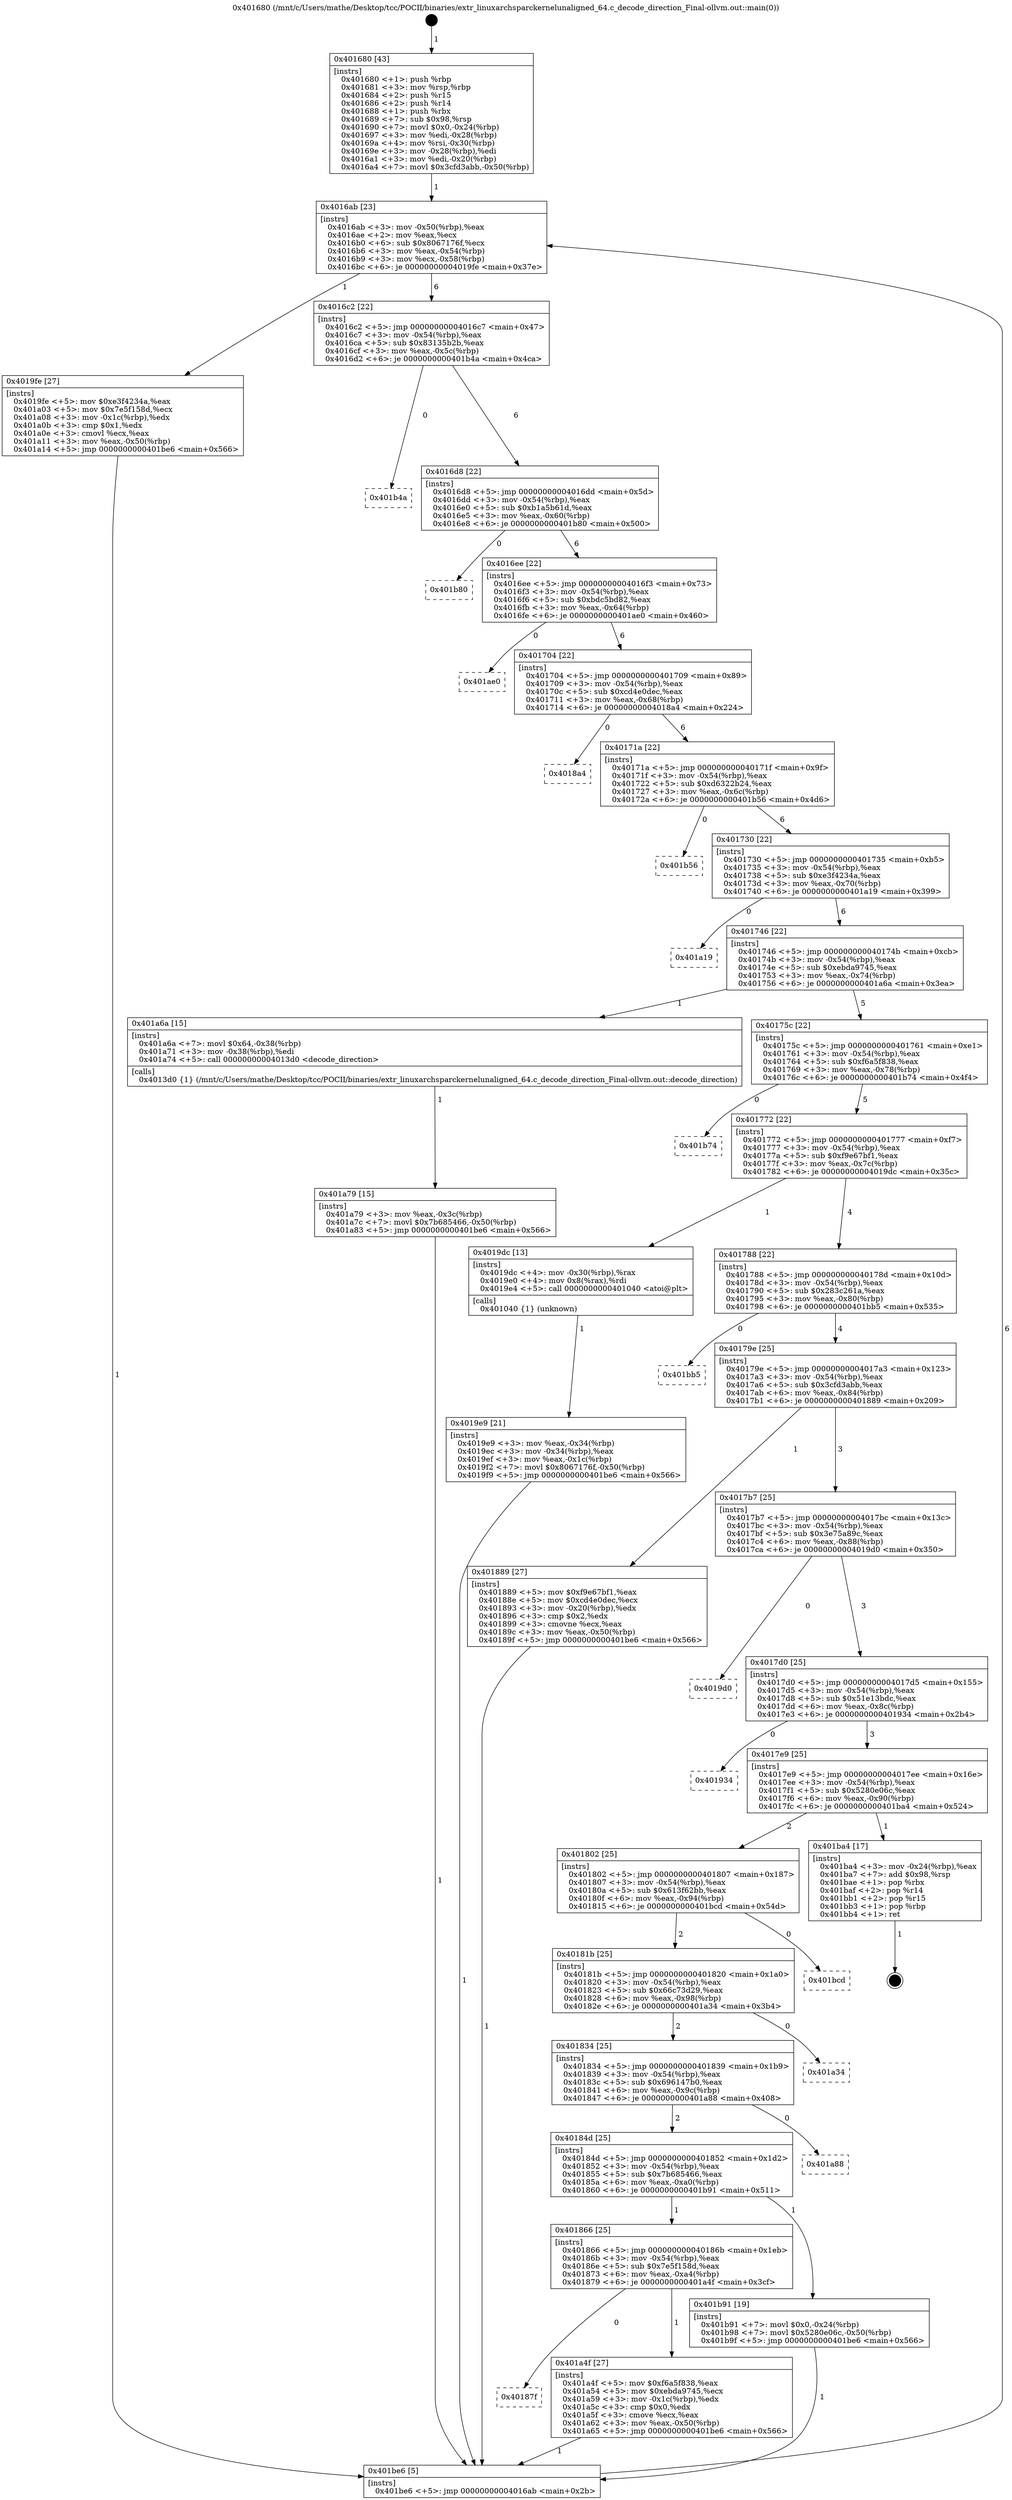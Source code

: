 digraph "0x401680" {
  label = "0x401680 (/mnt/c/Users/mathe/Desktop/tcc/POCII/binaries/extr_linuxarchsparckernelunaligned_64.c_decode_direction_Final-ollvm.out::main(0))"
  labelloc = "t"
  node[shape=record]

  Entry [label="",width=0.3,height=0.3,shape=circle,fillcolor=black,style=filled]
  "0x4016ab" [label="{
     0x4016ab [23]\l
     | [instrs]\l
     &nbsp;&nbsp;0x4016ab \<+3\>: mov -0x50(%rbp),%eax\l
     &nbsp;&nbsp;0x4016ae \<+2\>: mov %eax,%ecx\l
     &nbsp;&nbsp;0x4016b0 \<+6\>: sub $0x8067176f,%ecx\l
     &nbsp;&nbsp;0x4016b6 \<+3\>: mov %eax,-0x54(%rbp)\l
     &nbsp;&nbsp;0x4016b9 \<+3\>: mov %ecx,-0x58(%rbp)\l
     &nbsp;&nbsp;0x4016bc \<+6\>: je 00000000004019fe \<main+0x37e\>\l
  }"]
  "0x4019fe" [label="{
     0x4019fe [27]\l
     | [instrs]\l
     &nbsp;&nbsp;0x4019fe \<+5\>: mov $0xe3f4234a,%eax\l
     &nbsp;&nbsp;0x401a03 \<+5\>: mov $0x7e5f158d,%ecx\l
     &nbsp;&nbsp;0x401a08 \<+3\>: mov -0x1c(%rbp),%edx\l
     &nbsp;&nbsp;0x401a0b \<+3\>: cmp $0x1,%edx\l
     &nbsp;&nbsp;0x401a0e \<+3\>: cmovl %ecx,%eax\l
     &nbsp;&nbsp;0x401a11 \<+3\>: mov %eax,-0x50(%rbp)\l
     &nbsp;&nbsp;0x401a14 \<+5\>: jmp 0000000000401be6 \<main+0x566\>\l
  }"]
  "0x4016c2" [label="{
     0x4016c2 [22]\l
     | [instrs]\l
     &nbsp;&nbsp;0x4016c2 \<+5\>: jmp 00000000004016c7 \<main+0x47\>\l
     &nbsp;&nbsp;0x4016c7 \<+3\>: mov -0x54(%rbp),%eax\l
     &nbsp;&nbsp;0x4016ca \<+5\>: sub $0x83135b2b,%eax\l
     &nbsp;&nbsp;0x4016cf \<+3\>: mov %eax,-0x5c(%rbp)\l
     &nbsp;&nbsp;0x4016d2 \<+6\>: je 0000000000401b4a \<main+0x4ca\>\l
  }"]
  Exit [label="",width=0.3,height=0.3,shape=circle,fillcolor=black,style=filled,peripheries=2]
  "0x401b4a" [label="{
     0x401b4a\l
  }", style=dashed]
  "0x4016d8" [label="{
     0x4016d8 [22]\l
     | [instrs]\l
     &nbsp;&nbsp;0x4016d8 \<+5\>: jmp 00000000004016dd \<main+0x5d\>\l
     &nbsp;&nbsp;0x4016dd \<+3\>: mov -0x54(%rbp),%eax\l
     &nbsp;&nbsp;0x4016e0 \<+5\>: sub $0xb1a5b61d,%eax\l
     &nbsp;&nbsp;0x4016e5 \<+3\>: mov %eax,-0x60(%rbp)\l
     &nbsp;&nbsp;0x4016e8 \<+6\>: je 0000000000401b80 \<main+0x500\>\l
  }"]
  "0x401a79" [label="{
     0x401a79 [15]\l
     | [instrs]\l
     &nbsp;&nbsp;0x401a79 \<+3\>: mov %eax,-0x3c(%rbp)\l
     &nbsp;&nbsp;0x401a7c \<+7\>: movl $0x7b685466,-0x50(%rbp)\l
     &nbsp;&nbsp;0x401a83 \<+5\>: jmp 0000000000401be6 \<main+0x566\>\l
  }"]
  "0x401b80" [label="{
     0x401b80\l
  }", style=dashed]
  "0x4016ee" [label="{
     0x4016ee [22]\l
     | [instrs]\l
     &nbsp;&nbsp;0x4016ee \<+5\>: jmp 00000000004016f3 \<main+0x73\>\l
     &nbsp;&nbsp;0x4016f3 \<+3\>: mov -0x54(%rbp),%eax\l
     &nbsp;&nbsp;0x4016f6 \<+5\>: sub $0xbdc5bd82,%eax\l
     &nbsp;&nbsp;0x4016fb \<+3\>: mov %eax,-0x64(%rbp)\l
     &nbsp;&nbsp;0x4016fe \<+6\>: je 0000000000401ae0 \<main+0x460\>\l
  }"]
  "0x40187f" [label="{
     0x40187f\l
  }", style=dashed]
  "0x401ae0" [label="{
     0x401ae0\l
  }", style=dashed]
  "0x401704" [label="{
     0x401704 [22]\l
     | [instrs]\l
     &nbsp;&nbsp;0x401704 \<+5\>: jmp 0000000000401709 \<main+0x89\>\l
     &nbsp;&nbsp;0x401709 \<+3\>: mov -0x54(%rbp),%eax\l
     &nbsp;&nbsp;0x40170c \<+5\>: sub $0xcd4e0dec,%eax\l
     &nbsp;&nbsp;0x401711 \<+3\>: mov %eax,-0x68(%rbp)\l
     &nbsp;&nbsp;0x401714 \<+6\>: je 00000000004018a4 \<main+0x224\>\l
  }"]
  "0x401a4f" [label="{
     0x401a4f [27]\l
     | [instrs]\l
     &nbsp;&nbsp;0x401a4f \<+5\>: mov $0xf6a5f838,%eax\l
     &nbsp;&nbsp;0x401a54 \<+5\>: mov $0xebda9745,%ecx\l
     &nbsp;&nbsp;0x401a59 \<+3\>: mov -0x1c(%rbp),%edx\l
     &nbsp;&nbsp;0x401a5c \<+3\>: cmp $0x0,%edx\l
     &nbsp;&nbsp;0x401a5f \<+3\>: cmove %ecx,%eax\l
     &nbsp;&nbsp;0x401a62 \<+3\>: mov %eax,-0x50(%rbp)\l
     &nbsp;&nbsp;0x401a65 \<+5\>: jmp 0000000000401be6 \<main+0x566\>\l
  }"]
  "0x4018a4" [label="{
     0x4018a4\l
  }", style=dashed]
  "0x40171a" [label="{
     0x40171a [22]\l
     | [instrs]\l
     &nbsp;&nbsp;0x40171a \<+5\>: jmp 000000000040171f \<main+0x9f\>\l
     &nbsp;&nbsp;0x40171f \<+3\>: mov -0x54(%rbp),%eax\l
     &nbsp;&nbsp;0x401722 \<+5\>: sub $0xd6322b24,%eax\l
     &nbsp;&nbsp;0x401727 \<+3\>: mov %eax,-0x6c(%rbp)\l
     &nbsp;&nbsp;0x40172a \<+6\>: je 0000000000401b56 \<main+0x4d6\>\l
  }"]
  "0x401866" [label="{
     0x401866 [25]\l
     | [instrs]\l
     &nbsp;&nbsp;0x401866 \<+5\>: jmp 000000000040186b \<main+0x1eb\>\l
     &nbsp;&nbsp;0x40186b \<+3\>: mov -0x54(%rbp),%eax\l
     &nbsp;&nbsp;0x40186e \<+5\>: sub $0x7e5f158d,%eax\l
     &nbsp;&nbsp;0x401873 \<+6\>: mov %eax,-0xa4(%rbp)\l
     &nbsp;&nbsp;0x401879 \<+6\>: je 0000000000401a4f \<main+0x3cf\>\l
  }"]
  "0x401b56" [label="{
     0x401b56\l
  }", style=dashed]
  "0x401730" [label="{
     0x401730 [22]\l
     | [instrs]\l
     &nbsp;&nbsp;0x401730 \<+5\>: jmp 0000000000401735 \<main+0xb5\>\l
     &nbsp;&nbsp;0x401735 \<+3\>: mov -0x54(%rbp),%eax\l
     &nbsp;&nbsp;0x401738 \<+5\>: sub $0xe3f4234a,%eax\l
     &nbsp;&nbsp;0x40173d \<+3\>: mov %eax,-0x70(%rbp)\l
     &nbsp;&nbsp;0x401740 \<+6\>: je 0000000000401a19 \<main+0x399\>\l
  }"]
  "0x401b91" [label="{
     0x401b91 [19]\l
     | [instrs]\l
     &nbsp;&nbsp;0x401b91 \<+7\>: movl $0x0,-0x24(%rbp)\l
     &nbsp;&nbsp;0x401b98 \<+7\>: movl $0x5280e06c,-0x50(%rbp)\l
     &nbsp;&nbsp;0x401b9f \<+5\>: jmp 0000000000401be6 \<main+0x566\>\l
  }"]
  "0x401a19" [label="{
     0x401a19\l
  }", style=dashed]
  "0x401746" [label="{
     0x401746 [22]\l
     | [instrs]\l
     &nbsp;&nbsp;0x401746 \<+5\>: jmp 000000000040174b \<main+0xcb\>\l
     &nbsp;&nbsp;0x40174b \<+3\>: mov -0x54(%rbp),%eax\l
     &nbsp;&nbsp;0x40174e \<+5\>: sub $0xebda9745,%eax\l
     &nbsp;&nbsp;0x401753 \<+3\>: mov %eax,-0x74(%rbp)\l
     &nbsp;&nbsp;0x401756 \<+6\>: je 0000000000401a6a \<main+0x3ea\>\l
  }"]
  "0x40184d" [label="{
     0x40184d [25]\l
     | [instrs]\l
     &nbsp;&nbsp;0x40184d \<+5\>: jmp 0000000000401852 \<main+0x1d2\>\l
     &nbsp;&nbsp;0x401852 \<+3\>: mov -0x54(%rbp),%eax\l
     &nbsp;&nbsp;0x401855 \<+5\>: sub $0x7b685466,%eax\l
     &nbsp;&nbsp;0x40185a \<+6\>: mov %eax,-0xa0(%rbp)\l
     &nbsp;&nbsp;0x401860 \<+6\>: je 0000000000401b91 \<main+0x511\>\l
  }"]
  "0x401a6a" [label="{
     0x401a6a [15]\l
     | [instrs]\l
     &nbsp;&nbsp;0x401a6a \<+7\>: movl $0x64,-0x38(%rbp)\l
     &nbsp;&nbsp;0x401a71 \<+3\>: mov -0x38(%rbp),%edi\l
     &nbsp;&nbsp;0x401a74 \<+5\>: call 00000000004013d0 \<decode_direction\>\l
     | [calls]\l
     &nbsp;&nbsp;0x4013d0 \{1\} (/mnt/c/Users/mathe/Desktop/tcc/POCII/binaries/extr_linuxarchsparckernelunaligned_64.c_decode_direction_Final-ollvm.out::decode_direction)\l
  }"]
  "0x40175c" [label="{
     0x40175c [22]\l
     | [instrs]\l
     &nbsp;&nbsp;0x40175c \<+5\>: jmp 0000000000401761 \<main+0xe1\>\l
     &nbsp;&nbsp;0x401761 \<+3\>: mov -0x54(%rbp),%eax\l
     &nbsp;&nbsp;0x401764 \<+5\>: sub $0xf6a5f838,%eax\l
     &nbsp;&nbsp;0x401769 \<+3\>: mov %eax,-0x78(%rbp)\l
     &nbsp;&nbsp;0x40176c \<+6\>: je 0000000000401b74 \<main+0x4f4\>\l
  }"]
  "0x401a88" [label="{
     0x401a88\l
  }", style=dashed]
  "0x401b74" [label="{
     0x401b74\l
  }", style=dashed]
  "0x401772" [label="{
     0x401772 [22]\l
     | [instrs]\l
     &nbsp;&nbsp;0x401772 \<+5\>: jmp 0000000000401777 \<main+0xf7\>\l
     &nbsp;&nbsp;0x401777 \<+3\>: mov -0x54(%rbp),%eax\l
     &nbsp;&nbsp;0x40177a \<+5\>: sub $0xf9e67bf1,%eax\l
     &nbsp;&nbsp;0x40177f \<+3\>: mov %eax,-0x7c(%rbp)\l
     &nbsp;&nbsp;0x401782 \<+6\>: je 00000000004019dc \<main+0x35c\>\l
  }"]
  "0x401834" [label="{
     0x401834 [25]\l
     | [instrs]\l
     &nbsp;&nbsp;0x401834 \<+5\>: jmp 0000000000401839 \<main+0x1b9\>\l
     &nbsp;&nbsp;0x401839 \<+3\>: mov -0x54(%rbp),%eax\l
     &nbsp;&nbsp;0x40183c \<+5\>: sub $0x696147b0,%eax\l
     &nbsp;&nbsp;0x401841 \<+6\>: mov %eax,-0x9c(%rbp)\l
     &nbsp;&nbsp;0x401847 \<+6\>: je 0000000000401a88 \<main+0x408\>\l
  }"]
  "0x4019dc" [label="{
     0x4019dc [13]\l
     | [instrs]\l
     &nbsp;&nbsp;0x4019dc \<+4\>: mov -0x30(%rbp),%rax\l
     &nbsp;&nbsp;0x4019e0 \<+4\>: mov 0x8(%rax),%rdi\l
     &nbsp;&nbsp;0x4019e4 \<+5\>: call 0000000000401040 \<atoi@plt\>\l
     | [calls]\l
     &nbsp;&nbsp;0x401040 \{1\} (unknown)\l
  }"]
  "0x401788" [label="{
     0x401788 [22]\l
     | [instrs]\l
     &nbsp;&nbsp;0x401788 \<+5\>: jmp 000000000040178d \<main+0x10d\>\l
     &nbsp;&nbsp;0x40178d \<+3\>: mov -0x54(%rbp),%eax\l
     &nbsp;&nbsp;0x401790 \<+5\>: sub $0x283c261a,%eax\l
     &nbsp;&nbsp;0x401795 \<+3\>: mov %eax,-0x80(%rbp)\l
     &nbsp;&nbsp;0x401798 \<+6\>: je 0000000000401bb5 \<main+0x535\>\l
  }"]
  "0x401a34" [label="{
     0x401a34\l
  }", style=dashed]
  "0x401bb5" [label="{
     0x401bb5\l
  }", style=dashed]
  "0x40179e" [label="{
     0x40179e [25]\l
     | [instrs]\l
     &nbsp;&nbsp;0x40179e \<+5\>: jmp 00000000004017a3 \<main+0x123\>\l
     &nbsp;&nbsp;0x4017a3 \<+3\>: mov -0x54(%rbp),%eax\l
     &nbsp;&nbsp;0x4017a6 \<+5\>: sub $0x3cfd3abb,%eax\l
     &nbsp;&nbsp;0x4017ab \<+6\>: mov %eax,-0x84(%rbp)\l
     &nbsp;&nbsp;0x4017b1 \<+6\>: je 0000000000401889 \<main+0x209\>\l
  }"]
  "0x40181b" [label="{
     0x40181b [25]\l
     | [instrs]\l
     &nbsp;&nbsp;0x40181b \<+5\>: jmp 0000000000401820 \<main+0x1a0\>\l
     &nbsp;&nbsp;0x401820 \<+3\>: mov -0x54(%rbp),%eax\l
     &nbsp;&nbsp;0x401823 \<+5\>: sub $0x66c73d29,%eax\l
     &nbsp;&nbsp;0x401828 \<+6\>: mov %eax,-0x98(%rbp)\l
     &nbsp;&nbsp;0x40182e \<+6\>: je 0000000000401a34 \<main+0x3b4\>\l
  }"]
  "0x401889" [label="{
     0x401889 [27]\l
     | [instrs]\l
     &nbsp;&nbsp;0x401889 \<+5\>: mov $0xf9e67bf1,%eax\l
     &nbsp;&nbsp;0x40188e \<+5\>: mov $0xcd4e0dec,%ecx\l
     &nbsp;&nbsp;0x401893 \<+3\>: mov -0x20(%rbp),%edx\l
     &nbsp;&nbsp;0x401896 \<+3\>: cmp $0x2,%edx\l
     &nbsp;&nbsp;0x401899 \<+3\>: cmovne %ecx,%eax\l
     &nbsp;&nbsp;0x40189c \<+3\>: mov %eax,-0x50(%rbp)\l
     &nbsp;&nbsp;0x40189f \<+5\>: jmp 0000000000401be6 \<main+0x566\>\l
  }"]
  "0x4017b7" [label="{
     0x4017b7 [25]\l
     | [instrs]\l
     &nbsp;&nbsp;0x4017b7 \<+5\>: jmp 00000000004017bc \<main+0x13c\>\l
     &nbsp;&nbsp;0x4017bc \<+3\>: mov -0x54(%rbp),%eax\l
     &nbsp;&nbsp;0x4017bf \<+5\>: sub $0x3e75a89c,%eax\l
     &nbsp;&nbsp;0x4017c4 \<+6\>: mov %eax,-0x88(%rbp)\l
     &nbsp;&nbsp;0x4017ca \<+6\>: je 00000000004019d0 \<main+0x350\>\l
  }"]
  "0x401be6" [label="{
     0x401be6 [5]\l
     | [instrs]\l
     &nbsp;&nbsp;0x401be6 \<+5\>: jmp 00000000004016ab \<main+0x2b\>\l
  }"]
  "0x401680" [label="{
     0x401680 [43]\l
     | [instrs]\l
     &nbsp;&nbsp;0x401680 \<+1\>: push %rbp\l
     &nbsp;&nbsp;0x401681 \<+3\>: mov %rsp,%rbp\l
     &nbsp;&nbsp;0x401684 \<+2\>: push %r15\l
     &nbsp;&nbsp;0x401686 \<+2\>: push %r14\l
     &nbsp;&nbsp;0x401688 \<+1\>: push %rbx\l
     &nbsp;&nbsp;0x401689 \<+7\>: sub $0x98,%rsp\l
     &nbsp;&nbsp;0x401690 \<+7\>: movl $0x0,-0x24(%rbp)\l
     &nbsp;&nbsp;0x401697 \<+3\>: mov %edi,-0x28(%rbp)\l
     &nbsp;&nbsp;0x40169a \<+4\>: mov %rsi,-0x30(%rbp)\l
     &nbsp;&nbsp;0x40169e \<+3\>: mov -0x28(%rbp),%edi\l
     &nbsp;&nbsp;0x4016a1 \<+3\>: mov %edi,-0x20(%rbp)\l
     &nbsp;&nbsp;0x4016a4 \<+7\>: movl $0x3cfd3abb,-0x50(%rbp)\l
  }"]
  "0x4019e9" [label="{
     0x4019e9 [21]\l
     | [instrs]\l
     &nbsp;&nbsp;0x4019e9 \<+3\>: mov %eax,-0x34(%rbp)\l
     &nbsp;&nbsp;0x4019ec \<+3\>: mov -0x34(%rbp),%eax\l
     &nbsp;&nbsp;0x4019ef \<+3\>: mov %eax,-0x1c(%rbp)\l
     &nbsp;&nbsp;0x4019f2 \<+7\>: movl $0x8067176f,-0x50(%rbp)\l
     &nbsp;&nbsp;0x4019f9 \<+5\>: jmp 0000000000401be6 \<main+0x566\>\l
  }"]
  "0x401bcd" [label="{
     0x401bcd\l
  }", style=dashed]
  "0x4019d0" [label="{
     0x4019d0\l
  }", style=dashed]
  "0x4017d0" [label="{
     0x4017d0 [25]\l
     | [instrs]\l
     &nbsp;&nbsp;0x4017d0 \<+5\>: jmp 00000000004017d5 \<main+0x155\>\l
     &nbsp;&nbsp;0x4017d5 \<+3\>: mov -0x54(%rbp),%eax\l
     &nbsp;&nbsp;0x4017d8 \<+5\>: sub $0x51e13bdc,%eax\l
     &nbsp;&nbsp;0x4017dd \<+6\>: mov %eax,-0x8c(%rbp)\l
     &nbsp;&nbsp;0x4017e3 \<+6\>: je 0000000000401934 \<main+0x2b4\>\l
  }"]
  "0x401802" [label="{
     0x401802 [25]\l
     | [instrs]\l
     &nbsp;&nbsp;0x401802 \<+5\>: jmp 0000000000401807 \<main+0x187\>\l
     &nbsp;&nbsp;0x401807 \<+3\>: mov -0x54(%rbp),%eax\l
     &nbsp;&nbsp;0x40180a \<+5\>: sub $0x613f62bb,%eax\l
     &nbsp;&nbsp;0x40180f \<+6\>: mov %eax,-0x94(%rbp)\l
     &nbsp;&nbsp;0x401815 \<+6\>: je 0000000000401bcd \<main+0x54d\>\l
  }"]
  "0x401934" [label="{
     0x401934\l
  }", style=dashed]
  "0x4017e9" [label="{
     0x4017e9 [25]\l
     | [instrs]\l
     &nbsp;&nbsp;0x4017e9 \<+5\>: jmp 00000000004017ee \<main+0x16e\>\l
     &nbsp;&nbsp;0x4017ee \<+3\>: mov -0x54(%rbp),%eax\l
     &nbsp;&nbsp;0x4017f1 \<+5\>: sub $0x5280e06c,%eax\l
     &nbsp;&nbsp;0x4017f6 \<+6\>: mov %eax,-0x90(%rbp)\l
     &nbsp;&nbsp;0x4017fc \<+6\>: je 0000000000401ba4 \<main+0x524\>\l
  }"]
  "0x401ba4" [label="{
     0x401ba4 [17]\l
     | [instrs]\l
     &nbsp;&nbsp;0x401ba4 \<+3\>: mov -0x24(%rbp),%eax\l
     &nbsp;&nbsp;0x401ba7 \<+7\>: add $0x98,%rsp\l
     &nbsp;&nbsp;0x401bae \<+1\>: pop %rbx\l
     &nbsp;&nbsp;0x401baf \<+2\>: pop %r14\l
     &nbsp;&nbsp;0x401bb1 \<+2\>: pop %r15\l
     &nbsp;&nbsp;0x401bb3 \<+1\>: pop %rbp\l
     &nbsp;&nbsp;0x401bb4 \<+1\>: ret\l
  }"]
  Entry -> "0x401680" [label=" 1"]
  "0x4016ab" -> "0x4019fe" [label=" 1"]
  "0x4016ab" -> "0x4016c2" [label=" 6"]
  "0x401ba4" -> Exit [label=" 1"]
  "0x4016c2" -> "0x401b4a" [label=" 0"]
  "0x4016c2" -> "0x4016d8" [label=" 6"]
  "0x401b91" -> "0x401be6" [label=" 1"]
  "0x4016d8" -> "0x401b80" [label=" 0"]
  "0x4016d8" -> "0x4016ee" [label=" 6"]
  "0x401a79" -> "0x401be6" [label=" 1"]
  "0x4016ee" -> "0x401ae0" [label=" 0"]
  "0x4016ee" -> "0x401704" [label=" 6"]
  "0x401a6a" -> "0x401a79" [label=" 1"]
  "0x401704" -> "0x4018a4" [label=" 0"]
  "0x401704" -> "0x40171a" [label=" 6"]
  "0x401a4f" -> "0x401be6" [label=" 1"]
  "0x40171a" -> "0x401b56" [label=" 0"]
  "0x40171a" -> "0x401730" [label=" 6"]
  "0x401866" -> "0x401a4f" [label=" 1"]
  "0x401730" -> "0x401a19" [label=" 0"]
  "0x401730" -> "0x401746" [label=" 6"]
  "0x401866" -> "0x40187f" [label=" 0"]
  "0x401746" -> "0x401a6a" [label=" 1"]
  "0x401746" -> "0x40175c" [label=" 5"]
  "0x40184d" -> "0x401b91" [label=" 1"]
  "0x40175c" -> "0x401b74" [label=" 0"]
  "0x40175c" -> "0x401772" [label=" 5"]
  "0x40184d" -> "0x401866" [label=" 1"]
  "0x401772" -> "0x4019dc" [label=" 1"]
  "0x401772" -> "0x401788" [label=" 4"]
  "0x401834" -> "0x401a88" [label=" 0"]
  "0x401788" -> "0x401bb5" [label=" 0"]
  "0x401788" -> "0x40179e" [label=" 4"]
  "0x401834" -> "0x40184d" [label=" 2"]
  "0x40179e" -> "0x401889" [label=" 1"]
  "0x40179e" -> "0x4017b7" [label=" 3"]
  "0x401889" -> "0x401be6" [label=" 1"]
  "0x401680" -> "0x4016ab" [label=" 1"]
  "0x401be6" -> "0x4016ab" [label=" 6"]
  "0x4019dc" -> "0x4019e9" [label=" 1"]
  "0x4019e9" -> "0x401be6" [label=" 1"]
  "0x4019fe" -> "0x401be6" [label=" 1"]
  "0x40181b" -> "0x401a34" [label=" 0"]
  "0x4017b7" -> "0x4019d0" [label=" 0"]
  "0x4017b7" -> "0x4017d0" [label=" 3"]
  "0x40181b" -> "0x401834" [label=" 2"]
  "0x4017d0" -> "0x401934" [label=" 0"]
  "0x4017d0" -> "0x4017e9" [label=" 3"]
  "0x401802" -> "0x401bcd" [label=" 0"]
  "0x4017e9" -> "0x401ba4" [label=" 1"]
  "0x4017e9" -> "0x401802" [label=" 2"]
  "0x401802" -> "0x40181b" [label=" 2"]
}
